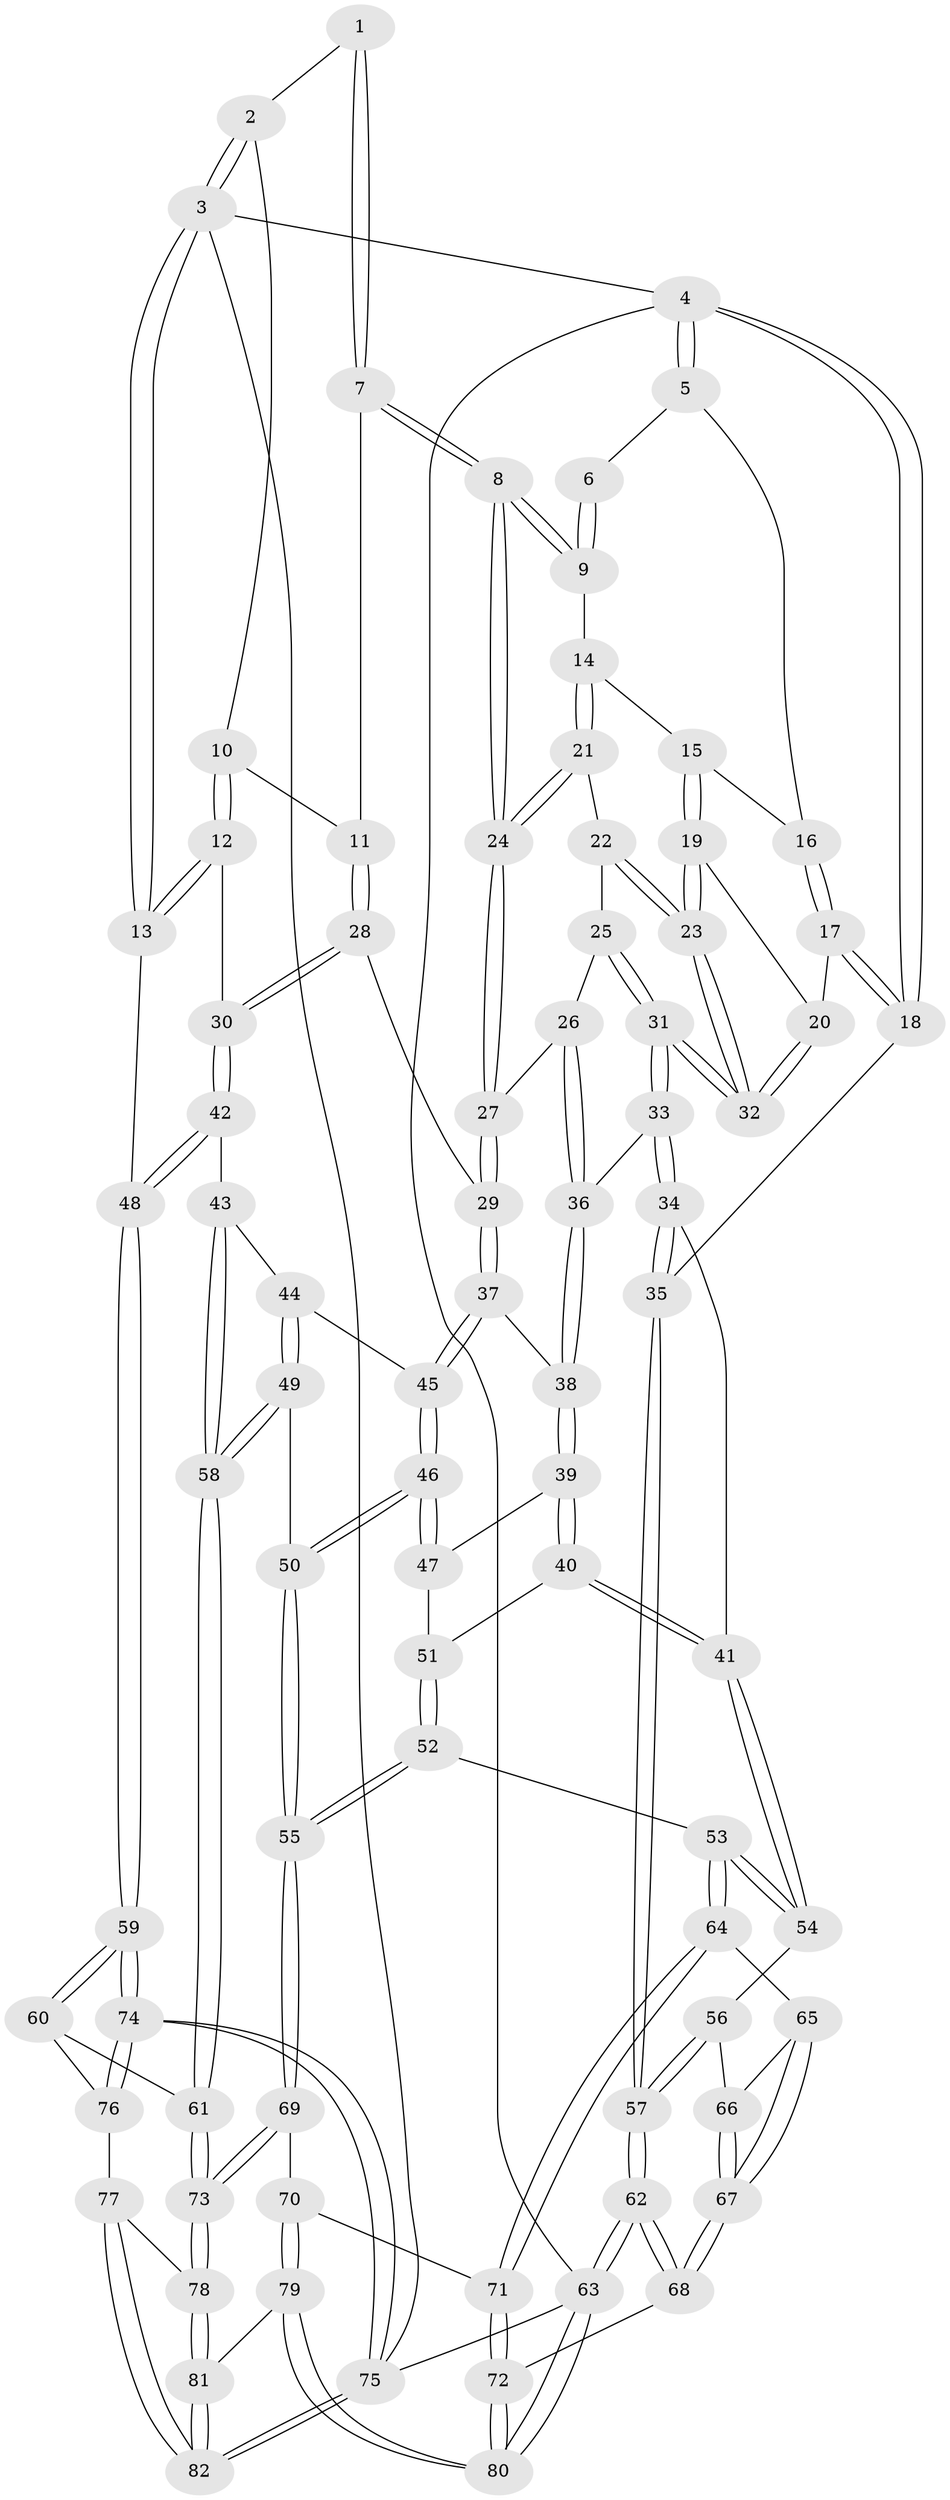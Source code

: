 // Generated by graph-tools (version 1.1) at 2025/00/03/09/25 05:00:22]
// undirected, 82 vertices, 202 edges
graph export_dot {
graph [start="1"]
  node [color=gray90,style=filled];
  1 [pos="+0.7190528286693146+0"];
  2 [pos="+0.8410018406676255+0"];
  3 [pos="+1+0"];
  4 [pos="+0+0"];
  5 [pos="+0.25201338658199446+0"];
  6 [pos="+0.6002387302290962+0"];
  7 [pos="+0.6735934651759897+0.1312814850008388"];
  8 [pos="+0.6008840821953451+0.15551612850078894"];
  9 [pos="+0.5819403747616152+0.0829354650161404"];
  10 [pos="+0.8432146384870408+0"];
  11 [pos="+0.7856827222634478+0.1362136954690882"];
  12 [pos="+1+0.28961046033348703"];
  13 [pos="+1+0.288405716897757"];
  14 [pos="+0.3797432788363713+0.07896001492000097"];
  15 [pos="+0.3449940902103909+0.04277399978407513"];
  16 [pos="+0.25770077381157497+0"];
  17 [pos="+0.13212843786853729+0.1934989942912537"];
  18 [pos="+0+0.3844812685429438"];
  19 [pos="+0.3296303409943518+0.14382427429925645"];
  20 [pos="+0.2753618352065672+0.2710082564358487"];
  21 [pos="+0.3910526233474861+0.09647145522560915"];
  22 [pos="+0.3968755755316008+0.12240299574790214"];
  23 [pos="+0.34257049351640256+0.2835831225804919"];
  24 [pos="+0.5865226667238659+0.1878583222395722"];
  25 [pos="+0.4485523515006139+0.25042521984150173"];
  26 [pos="+0.5439639733732214+0.2593187690623012"];
  27 [pos="+0.5850243884409779+0.21522530563863015"];
  28 [pos="+0.8526287149559478+0.305323049410073"];
  29 [pos="+0.7739264524641306+0.317104922372212"];
  30 [pos="+0.8978144205215942+0.32474794155099834"];
  31 [pos="+0.3404333341284419+0.32860751581988"];
  32 [pos="+0.338062247669957+0.32504534291039217"];
  33 [pos="+0.34026989585635203+0.3538523043763735"];
  34 [pos="+0.3205565411409866+0.4123827093204838"];
  35 [pos="+0+0.3902458659143327"];
  36 [pos="+0.5443701628583534+0.3701073659587612"];
  37 [pos="+0.6591005364230142+0.41217300601994983"];
  38 [pos="+0.5568083541477858+0.398246551952796"];
  39 [pos="+0.5469527094056694+0.4154592423179349"];
  40 [pos="+0.4019026352069139+0.5008498339198055"];
  41 [pos="+0.34865841104185175+0.48843739378078843"];
  42 [pos="+0.850214071672292+0.5519538142116603"];
  43 [pos="+0.8484894182559382+0.5549932749231372"];
  44 [pos="+0.6884776532822131+0.5171930627632911"];
  45 [pos="+0.6821098923196426+0.5134765612297608"];
  46 [pos="+0.5908838524539259+0.5639772004698785"];
  47 [pos="+0.5670027350140022+0.539257185141899"];
  48 [pos="+1+0.5599805356453"];
  49 [pos="+0.6824667495490191+0.6651372120436336"];
  50 [pos="+0.5787847123475455+0.6902869659766632"];
  51 [pos="+0.44254285836023083+0.5416782144515622"];
  52 [pos="+0.47714607667441866+0.6479716906732933"];
  53 [pos="+0.3890643572533446+0.6833901357821673"];
  54 [pos="+0.3254167317633001+0.5249547158284162"];
  55 [pos="+0.5765231539609593+0.692826612735196"];
  56 [pos="+0.21816540401564016+0.607181450837323"];
  57 [pos="+0+0.6410070586262576"];
  58 [pos="+0.8458884755769146+0.6754346464336992"];
  59 [pos="+1+0.7042872456685937"];
  60 [pos="+0.8546160388312148+0.6922504537687649"];
  61 [pos="+0.8539012219326492+0.6917447232264803"];
  62 [pos="+0+0.7138502015850754"];
  63 [pos="+0+1"];
  64 [pos="+0.3836732223013988+0.6913913703590192"];
  65 [pos="+0.33743427389141295+0.6980558121446621"];
  66 [pos="+0.23648299009940957+0.6285801035220686"];
  67 [pos="+0.2777444062190046+0.7838123683436891"];
  68 [pos="+0.27006729083666253+0.8109359414336684"];
  69 [pos="+0.5716265298473593+0.7668721356891548"];
  70 [pos="+0.45858702654767797+0.8002425060334724"];
  71 [pos="+0.4095844681618598+0.7827648990465635"];
  72 [pos="+0.2994665687680891+0.8460593249265049"];
  73 [pos="+0.6539261900468148+0.8983401009417011"];
  74 [pos="+1+0.8509392650546136"];
  75 [pos="+1+1"];
  76 [pos="+0.8953177397460914+0.818291904440886"];
  77 [pos="+0.8919413075697948+0.9013918928843901"];
  78 [pos="+0.6547426727457263+0.9104245406483744"];
  79 [pos="+0.39705219447806256+1"];
  80 [pos="+0.3317809245206677+1"];
  81 [pos="+0.597183678230862+1"];
  82 [pos="+1+1"];
  1 -- 2;
  1 -- 7;
  1 -- 7;
  2 -- 3;
  2 -- 3;
  2 -- 10;
  3 -- 4;
  3 -- 13;
  3 -- 13;
  3 -- 75;
  4 -- 5;
  4 -- 5;
  4 -- 18;
  4 -- 18;
  4 -- 63;
  5 -- 6;
  5 -- 16;
  6 -- 9;
  6 -- 9;
  7 -- 8;
  7 -- 8;
  7 -- 11;
  8 -- 9;
  8 -- 9;
  8 -- 24;
  8 -- 24;
  9 -- 14;
  10 -- 11;
  10 -- 12;
  10 -- 12;
  11 -- 28;
  11 -- 28;
  12 -- 13;
  12 -- 13;
  12 -- 30;
  13 -- 48;
  14 -- 15;
  14 -- 21;
  14 -- 21;
  15 -- 16;
  15 -- 19;
  15 -- 19;
  16 -- 17;
  16 -- 17;
  17 -- 18;
  17 -- 18;
  17 -- 20;
  18 -- 35;
  19 -- 20;
  19 -- 23;
  19 -- 23;
  20 -- 32;
  20 -- 32;
  21 -- 22;
  21 -- 24;
  21 -- 24;
  22 -- 23;
  22 -- 23;
  22 -- 25;
  23 -- 32;
  23 -- 32;
  24 -- 27;
  24 -- 27;
  25 -- 26;
  25 -- 31;
  25 -- 31;
  26 -- 27;
  26 -- 36;
  26 -- 36;
  27 -- 29;
  27 -- 29;
  28 -- 29;
  28 -- 30;
  28 -- 30;
  29 -- 37;
  29 -- 37;
  30 -- 42;
  30 -- 42;
  31 -- 32;
  31 -- 32;
  31 -- 33;
  31 -- 33;
  33 -- 34;
  33 -- 34;
  33 -- 36;
  34 -- 35;
  34 -- 35;
  34 -- 41;
  35 -- 57;
  35 -- 57;
  36 -- 38;
  36 -- 38;
  37 -- 38;
  37 -- 45;
  37 -- 45;
  38 -- 39;
  38 -- 39;
  39 -- 40;
  39 -- 40;
  39 -- 47;
  40 -- 41;
  40 -- 41;
  40 -- 51;
  41 -- 54;
  41 -- 54;
  42 -- 43;
  42 -- 48;
  42 -- 48;
  43 -- 44;
  43 -- 58;
  43 -- 58;
  44 -- 45;
  44 -- 49;
  44 -- 49;
  45 -- 46;
  45 -- 46;
  46 -- 47;
  46 -- 47;
  46 -- 50;
  46 -- 50;
  47 -- 51;
  48 -- 59;
  48 -- 59;
  49 -- 50;
  49 -- 58;
  49 -- 58;
  50 -- 55;
  50 -- 55;
  51 -- 52;
  51 -- 52;
  52 -- 53;
  52 -- 55;
  52 -- 55;
  53 -- 54;
  53 -- 54;
  53 -- 64;
  53 -- 64;
  54 -- 56;
  55 -- 69;
  55 -- 69;
  56 -- 57;
  56 -- 57;
  56 -- 66;
  57 -- 62;
  57 -- 62;
  58 -- 61;
  58 -- 61;
  59 -- 60;
  59 -- 60;
  59 -- 74;
  59 -- 74;
  60 -- 61;
  60 -- 76;
  61 -- 73;
  61 -- 73;
  62 -- 63;
  62 -- 63;
  62 -- 68;
  62 -- 68;
  63 -- 80;
  63 -- 80;
  63 -- 75;
  64 -- 65;
  64 -- 71;
  64 -- 71;
  65 -- 66;
  65 -- 67;
  65 -- 67;
  66 -- 67;
  66 -- 67;
  67 -- 68;
  67 -- 68;
  68 -- 72;
  69 -- 70;
  69 -- 73;
  69 -- 73;
  70 -- 71;
  70 -- 79;
  70 -- 79;
  71 -- 72;
  71 -- 72;
  72 -- 80;
  72 -- 80;
  73 -- 78;
  73 -- 78;
  74 -- 75;
  74 -- 75;
  74 -- 76;
  74 -- 76;
  75 -- 82;
  75 -- 82;
  76 -- 77;
  77 -- 78;
  77 -- 82;
  77 -- 82;
  78 -- 81;
  78 -- 81;
  79 -- 80;
  79 -- 80;
  79 -- 81;
  81 -- 82;
  81 -- 82;
}
